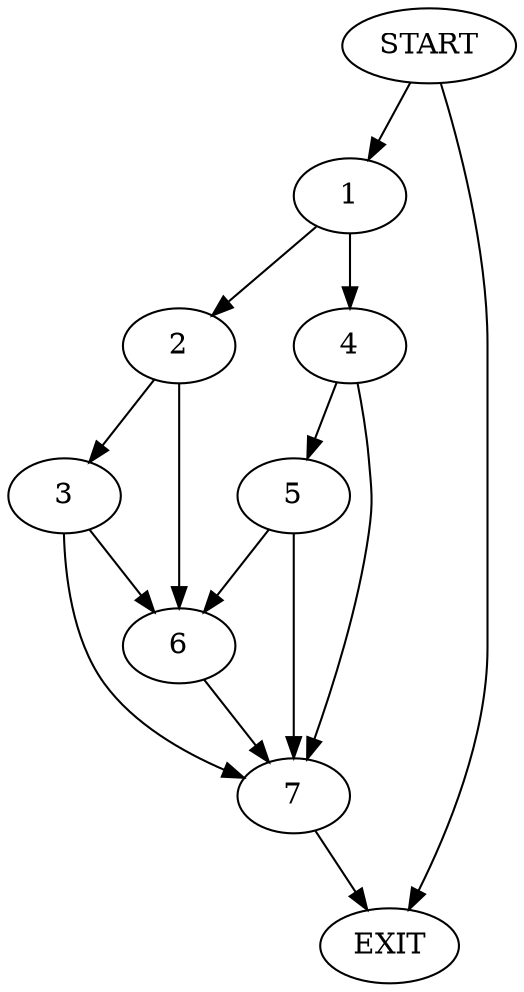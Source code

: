 digraph { 
0 [label="START"];
1;
2;
3;
4;
5;
6;
7;
8[label="EXIT"];
0 -> 8;
0 -> 1;
1 -> 2;
1 -> 4;
2 -> 6;
2 -> 3;
3 -> 7;
3 -> 6;
4 -> 5;
4 -> 7;
5 -> 7;
5 -> 6;
6 -> 7;
7 -> 8;
}